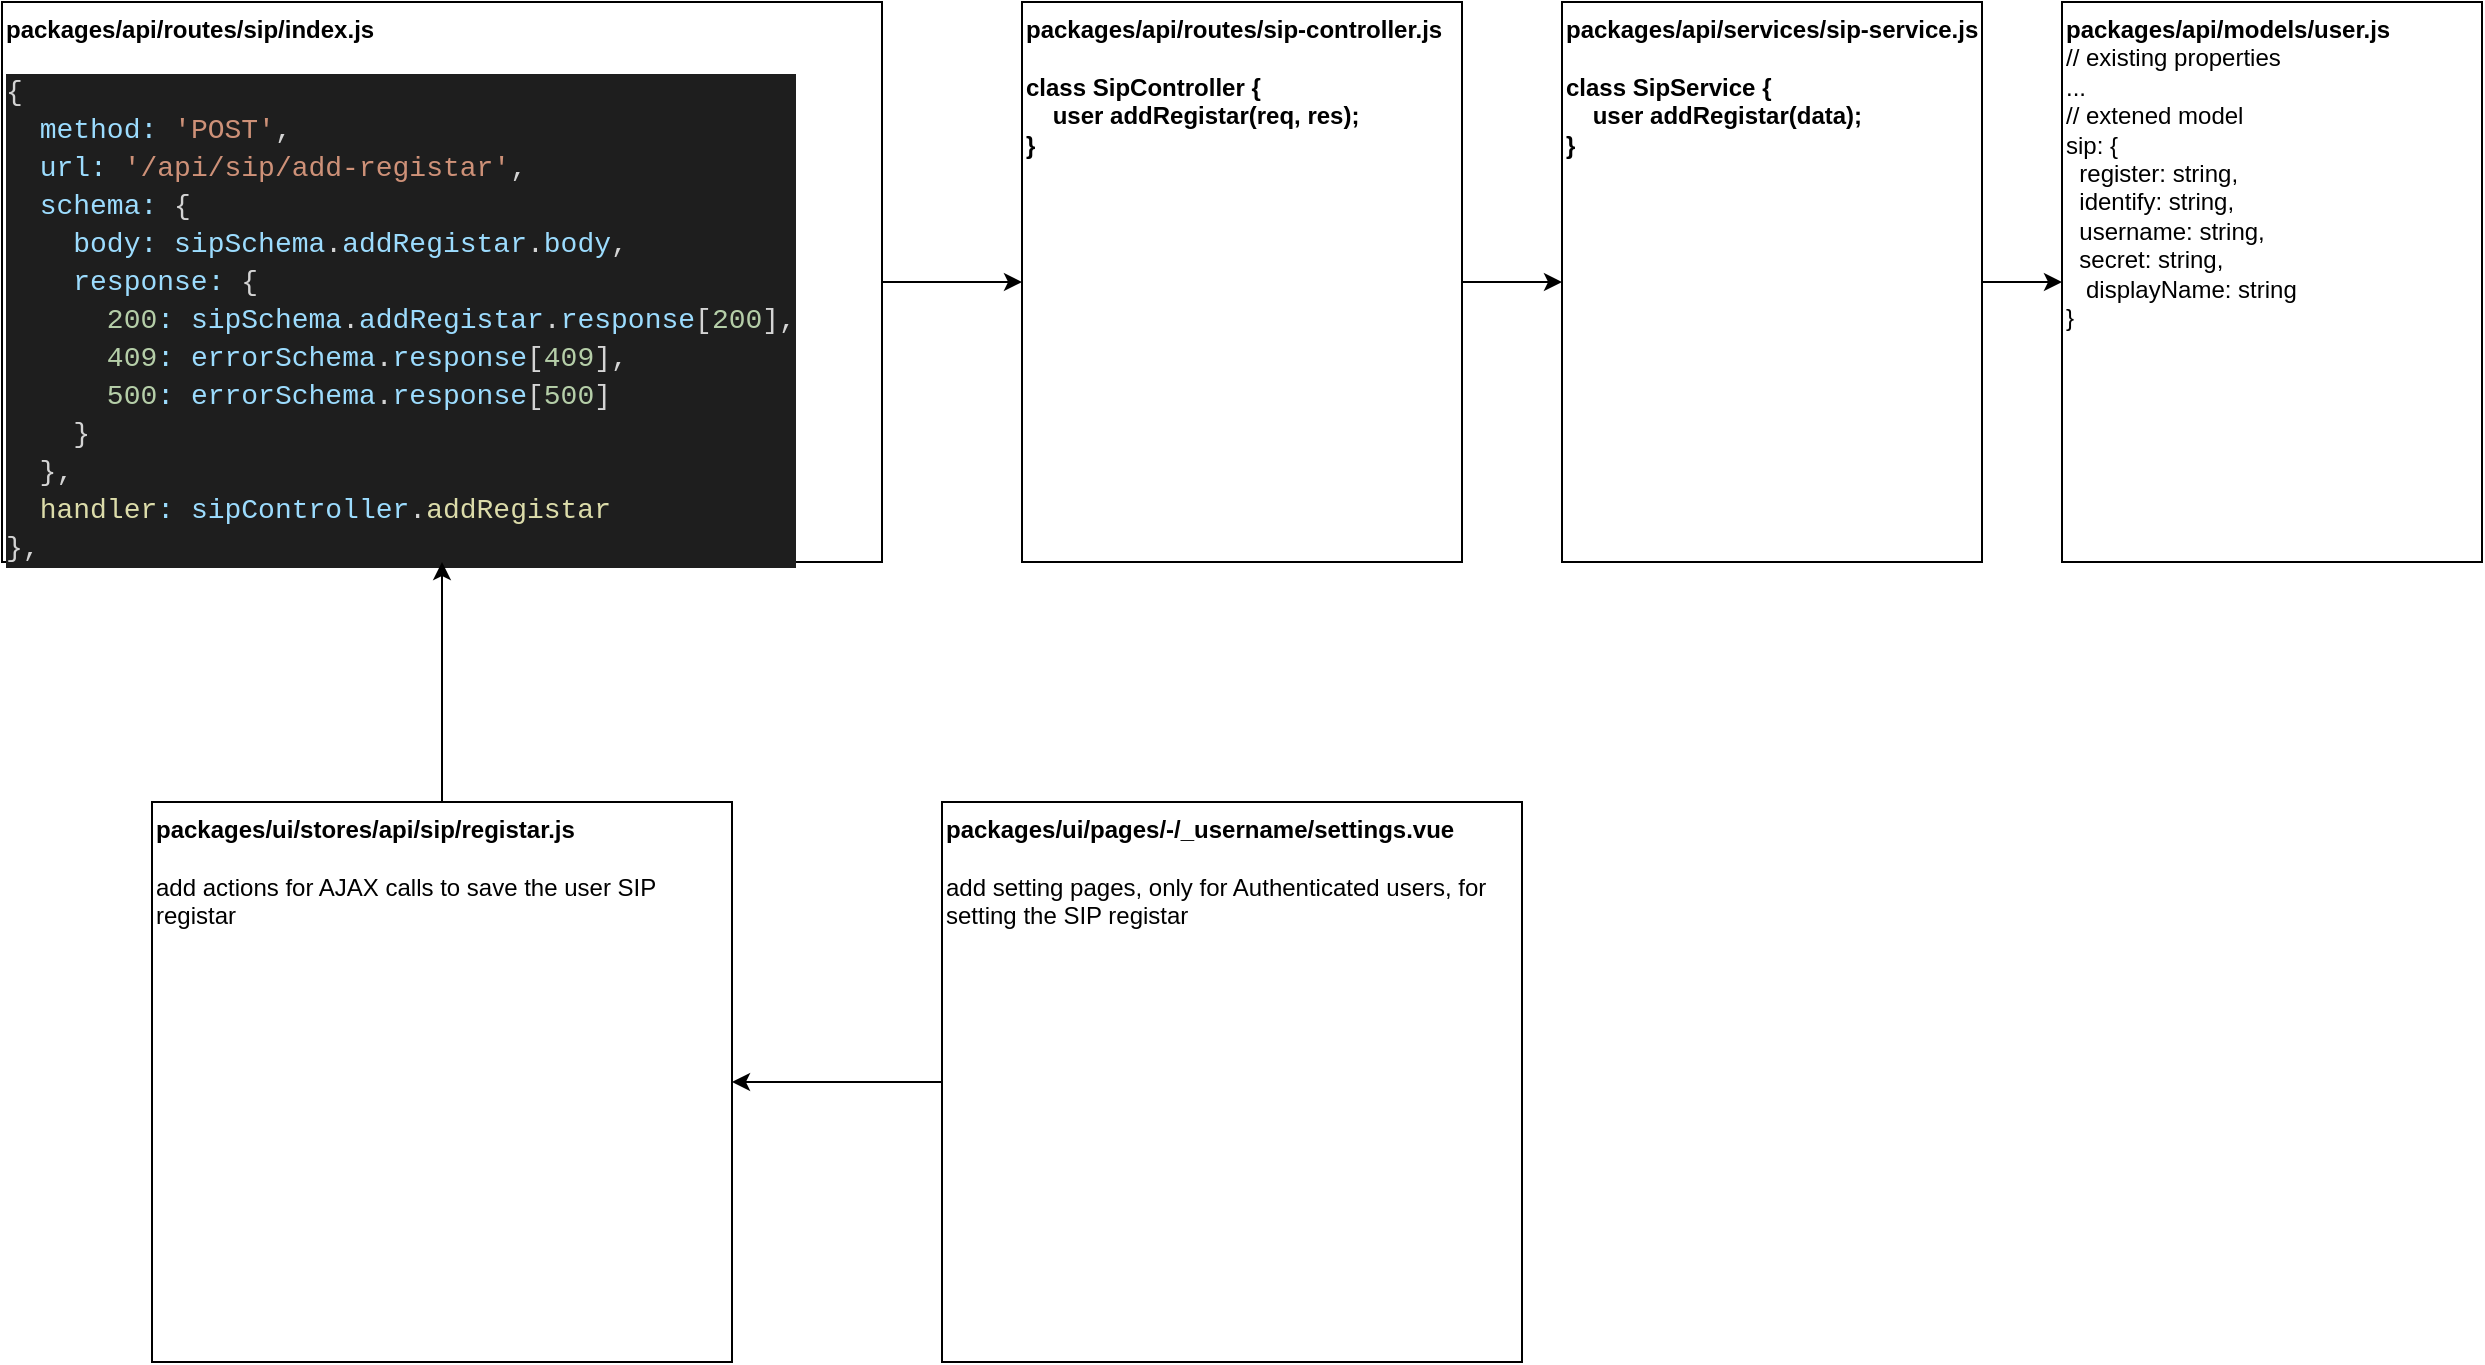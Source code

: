 <mxfile version="14.5.10" type="github" pages="2">
  <diagram id="6bqymBZvYrGDmIiO0pwY" name="Add-SIP-registar">
    <mxGraphModel dx="1967" dy="670" grid="1" gridSize="10" guides="1" tooltips="1" connect="1" arrows="1" fold="1" page="1" pageScale="1" pageWidth="850" pageHeight="1100" math="0" shadow="0">
      <root>
        <mxCell id="0" />
        <mxCell id="1" parent="0" />
        <mxCell id="uVbisnkl_uuRyzW3-3z8-1" value="&lt;b&gt;packages/api/models/user.js&lt;br&gt;&lt;/b&gt;// existing properties&lt;br&gt;...&amp;nbsp;&lt;br&gt;// extened model&lt;br&gt;sip: {&lt;br&gt;&amp;nbsp; register: string,&lt;br&gt;&amp;nbsp; identify: string,&lt;br&gt;&amp;nbsp; username: string,&lt;br&gt;&amp;nbsp; secret: string,&lt;br&gt;&amp;nbsp; &amp;nbsp;displayName: string&lt;br&gt;}" style="rounded=0;whiteSpace=wrap;html=1;align=left;verticalAlign=top;" vertex="1" parent="1">
          <mxGeometry x="510" y="120" width="210" height="280" as="geometry" />
        </mxCell>
        <mxCell id="uVbisnkl_uuRyzW3-3z8-4" style="edgeStyle=orthogonalEdgeStyle;rounded=0;orthogonalLoop=1;jettySize=auto;html=1;" edge="1" parent="1" source="uVbisnkl_uuRyzW3-3z8-3" target="uVbisnkl_uuRyzW3-3z8-1">
          <mxGeometry relative="1" as="geometry" />
        </mxCell>
        <mxCell id="uVbisnkl_uuRyzW3-3z8-3" value="&lt;b&gt;packages/api/services/sip-service.js&lt;br&gt;&lt;br&gt;class SipService {&lt;br&gt;&amp;nbsp; &amp;nbsp; user addRegistar(data);&lt;br&gt;}&lt;br&gt;&lt;/b&gt;" style="rounded=0;whiteSpace=wrap;html=1;align=left;verticalAlign=top;" vertex="1" parent="1">
          <mxGeometry x="260" y="120" width="210" height="280" as="geometry" />
        </mxCell>
        <mxCell id="uVbisnkl_uuRyzW3-3z8-7" style="edgeStyle=orthogonalEdgeStyle;rounded=0;orthogonalLoop=1;jettySize=auto;html=1;" edge="1" parent="1" source="uVbisnkl_uuRyzW3-3z8-5" target="uVbisnkl_uuRyzW3-3z8-6">
          <mxGeometry relative="1" as="geometry" />
        </mxCell>
        <mxCell id="uVbisnkl_uuRyzW3-3z8-5" value="&lt;b&gt;packages/api/routes/sip/index.js&lt;br&gt;&lt;br&gt;&lt;/b&gt;&lt;div style=&quot;color: rgb(212 , 212 , 212) ; background-color: rgb(30 , 30 , 30) ; font-family: &amp;#34;consolas&amp;#34; , &amp;#34;courier new&amp;#34; , monospace ; font-size: 14px ; line-height: 19px&quot;&gt;&lt;div&gt;{&lt;/div&gt;&lt;div&gt;&amp;nbsp;&amp;nbsp;&lt;span style=&quot;color: #9cdcfe&quot;&gt;method&lt;/span&gt;&lt;span style=&quot;color: #9cdcfe&quot;&gt;:&lt;/span&gt;&amp;nbsp;&lt;span style=&quot;color: #ce9178&quot;&gt;&#39;POST&#39;&lt;/span&gt;,&lt;/div&gt;&lt;div&gt;&amp;nbsp;&amp;nbsp;&lt;span style=&quot;color: #9cdcfe&quot;&gt;url&lt;/span&gt;&lt;span style=&quot;color: #9cdcfe&quot;&gt;:&lt;/span&gt;&amp;nbsp;&lt;span style=&quot;color: #ce9178&quot;&gt;&#39;/api/sip/add-registar&#39;&lt;/span&gt;,&lt;/div&gt;&lt;div&gt;&amp;nbsp;&amp;nbsp;&lt;span style=&quot;color: #9cdcfe&quot;&gt;schema&lt;/span&gt;&lt;span style=&quot;color: #9cdcfe&quot;&gt;:&lt;/span&gt;&amp;nbsp;{&lt;/div&gt;&lt;div&gt;&amp;nbsp;&amp;nbsp;&amp;nbsp;&amp;nbsp;&lt;span style=&quot;color: #9cdcfe&quot;&gt;body&lt;/span&gt;&lt;span style=&quot;color: #9cdcfe&quot;&gt;:&lt;/span&gt;&amp;nbsp;&lt;span style=&quot;color: #9cdcfe&quot;&gt;sipSchema&lt;/span&gt;.&lt;span style=&quot;color: #9cdcfe&quot;&gt;addRegistar&lt;/span&gt;.&lt;span style=&quot;color: #9cdcfe&quot;&gt;body&lt;/span&gt;,&lt;/div&gt;&lt;div&gt;&amp;nbsp;&amp;nbsp;&amp;nbsp;&amp;nbsp;&lt;span style=&quot;color: #9cdcfe&quot;&gt;response&lt;/span&gt;&lt;span style=&quot;color: #9cdcfe&quot;&gt;:&lt;/span&gt;&amp;nbsp;{&lt;/div&gt;&lt;div&gt;&amp;nbsp;&amp;nbsp;&amp;nbsp;&amp;nbsp;&amp;nbsp;&amp;nbsp;&lt;span style=&quot;color: #b5cea8&quot;&gt;200&lt;/span&gt;&lt;span style=&quot;color: #9cdcfe&quot;&gt;:&lt;/span&gt;&amp;nbsp;&lt;span style=&quot;color: #9cdcfe&quot;&gt;sipSchema&lt;/span&gt;.&lt;span style=&quot;color: #9cdcfe&quot;&gt;addRegistar&lt;/span&gt;.&lt;span style=&quot;color: #9cdcfe&quot;&gt;response&lt;/span&gt;[&lt;span style=&quot;color: #b5cea8&quot;&gt;200&lt;/span&gt;],&lt;/div&gt;&lt;div&gt;&amp;nbsp;&amp;nbsp;&amp;nbsp;&amp;nbsp;&amp;nbsp;&amp;nbsp;&lt;span style=&quot;color: #b5cea8&quot;&gt;409&lt;/span&gt;&lt;span style=&quot;color: #9cdcfe&quot;&gt;:&lt;/span&gt;&amp;nbsp;&lt;span style=&quot;color: #9cdcfe&quot;&gt;errorSchema&lt;/span&gt;.&lt;span style=&quot;color: #9cdcfe&quot;&gt;response&lt;/span&gt;[&lt;span style=&quot;color: #b5cea8&quot;&gt;409&lt;/span&gt;],&lt;/div&gt;&lt;div&gt;&amp;nbsp;&amp;nbsp;&amp;nbsp;&amp;nbsp;&amp;nbsp;&amp;nbsp;&lt;span style=&quot;color: #b5cea8&quot;&gt;500&lt;/span&gt;&lt;span style=&quot;color: #9cdcfe&quot;&gt;:&lt;/span&gt;&amp;nbsp;&lt;span style=&quot;color: #9cdcfe&quot;&gt;errorSchema&lt;/span&gt;.&lt;span style=&quot;color: #9cdcfe&quot;&gt;response&lt;/span&gt;[&lt;span style=&quot;color: #b5cea8&quot;&gt;500&lt;/span&gt;]&lt;/div&gt;&lt;div&gt;&amp;nbsp;&amp;nbsp;&amp;nbsp;&amp;nbsp;}&lt;/div&gt;&lt;div&gt;&amp;nbsp;&amp;nbsp;},&lt;/div&gt;&lt;div&gt;&amp;nbsp;&amp;nbsp;&lt;span style=&quot;color: #dcdcaa&quot;&gt;handler&lt;/span&gt;&lt;span style=&quot;color: #9cdcfe&quot;&gt;:&lt;/span&gt;&amp;nbsp;&lt;span style=&quot;color: #9cdcfe&quot;&gt;sipController&lt;/span&gt;.&lt;span style=&quot;color: #dcdcaa&quot;&gt;addRegistar&lt;/span&gt;&lt;/div&gt;&lt;div&gt;},&lt;/div&gt;&lt;/div&gt;" style="rounded=0;whiteSpace=wrap;html=1;align=left;verticalAlign=top;" vertex="1" parent="1">
          <mxGeometry x="-520" y="120" width="440" height="280" as="geometry" />
        </mxCell>
        <mxCell id="uVbisnkl_uuRyzW3-3z8-9" style="edgeStyle=orthogonalEdgeStyle;rounded=0;orthogonalLoop=1;jettySize=auto;html=1;" edge="1" parent="1" source="uVbisnkl_uuRyzW3-3z8-6" target="uVbisnkl_uuRyzW3-3z8-3">
          <mxGeometry relative="1" as="geometry" />
        </mxCell>
        <mxCell id="uVbisnkl_uuRyzW3-3z8-6" value="&lt;b&gt;packages/api/routes/sip-controller.js&lt;br&gt;&lt;br&gt;class SipController {&lt;br&gt;&amp;nbsp; &amp;nbsp; user addRegistar(req, res);&lt;br&gt;}&lt;br&gt;&lt;/b&gt;" style="rounded=0;whiteSpace=wrap;html=1;align=left;verticalAlign=top;" vertex="1" parent="1">
          <mxGeometry x="-10" y="120" width="220" height="280" as="geometry" />
        </mxCell>
        <mxCell id="uVbisnkl_uuRyzW3-3z8-11" style="edgeStyle=orthogonalEdgeStyle;rounded=0;orthogonalLoop=1;jettySize=auto;html=1;" edge="1" parent="1" source="uVbisnkl_uuRyzW3-3z8-8" target="uVbisnkl_uuRyzW3-3z8-10">
          <mxGeometry relative="1" as="geometry" />
        </mxCell>
        <mxCell id="uVbisnkl_uuRyzW3-3z8-8" value="&lt;b&gt;packages/ui/pages/-/_username/settings.vue&lt;/b&gt;&lt;br&gt;&lt;br&gt;add setting pages, only for Authenticated users, for setting the SIP registar" style="rounded=0;whiteSpace=wrap;html=1;align=left;verticalAlign=top;" vertex="1" parent="1">
          <mxGeometry x="-50" y="520" width="290" height="280" as="geometry" />
        </mxCell>
        <mxCell id="uVbisnkl_uuRyzW3-3z8-12" style="edgeStyle=orthogonalEdgeStyle;rounded=0;orthogonalLoop=1;jettySize=auto;html=1;" edge="1" parent="1" source="uVbisnkl_uuRyzW3-3z8-10" target="uVbisnkl_uuRyzW3-3z8-5">
          <mxGeometry relative="1" as="geometry" />
        </mxCell>
        <mxCell id="uVbisnkl_uuRyzW3-3z8-10" value="&lt;b&gt;packages/ui/stores/api/sip/registar.js&lt;/b&gt;&lt;br&gt;&lt;br&gt;add actions for AJAX calls to save the user SIP registar" style="rounded=0;whiteSpace=wrap;html=1;align=left;verticalAlign=top;" vertex="1" parent="1">
          <mxGeometry x="-445" y="520" width="290" height="280" as="geometry" />
        </mxCell>
      </root>
    </mxGraphModel>
  </diagram>
  <diagram id="vuvVATC0s12OxyIqOTbj" name="Page-2">
    <mxGraphModel dx="782" dy="469" grid="1" gridSize="10" guides="1" tooltips="1" connect="1" arrows="1" fold="1" page="1" pageScale="1" pageWidth="850" pageHeight="1100" math="0" shadow="0">
      <root>
        <mxCell id="WcSLpt09VlRKRORXUb0D-0" />
        <mxCell id="WcSLpt09VlRKRORXUb0D-1" parent="WcSLpt09VlRKRORXUb0D-0" />
      </root>
    </mxGraphModel>
  </diagram>
</mxfile>
